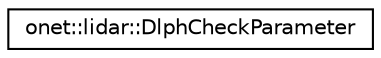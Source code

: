 digraph "Graphical Class Hierarchy"
{
 // LATEX_PDF_SIZE
  edge [fontname="Helvetica",fontsize="10",labelfontname="Helvetica",labelfontsize="10"];
  node [fontname="Helvetica",fontsize="10",shape=record];
  rankdir="LR";
  Node0 [label="onet::lidar::DlphCheckParameter",height=0.2,width=0.4,color="black", fillcolor="white", style="filled",URL="$structonet_1_1lidar_1_1DlphCheckParameter.html",tooltip=" "];
}
